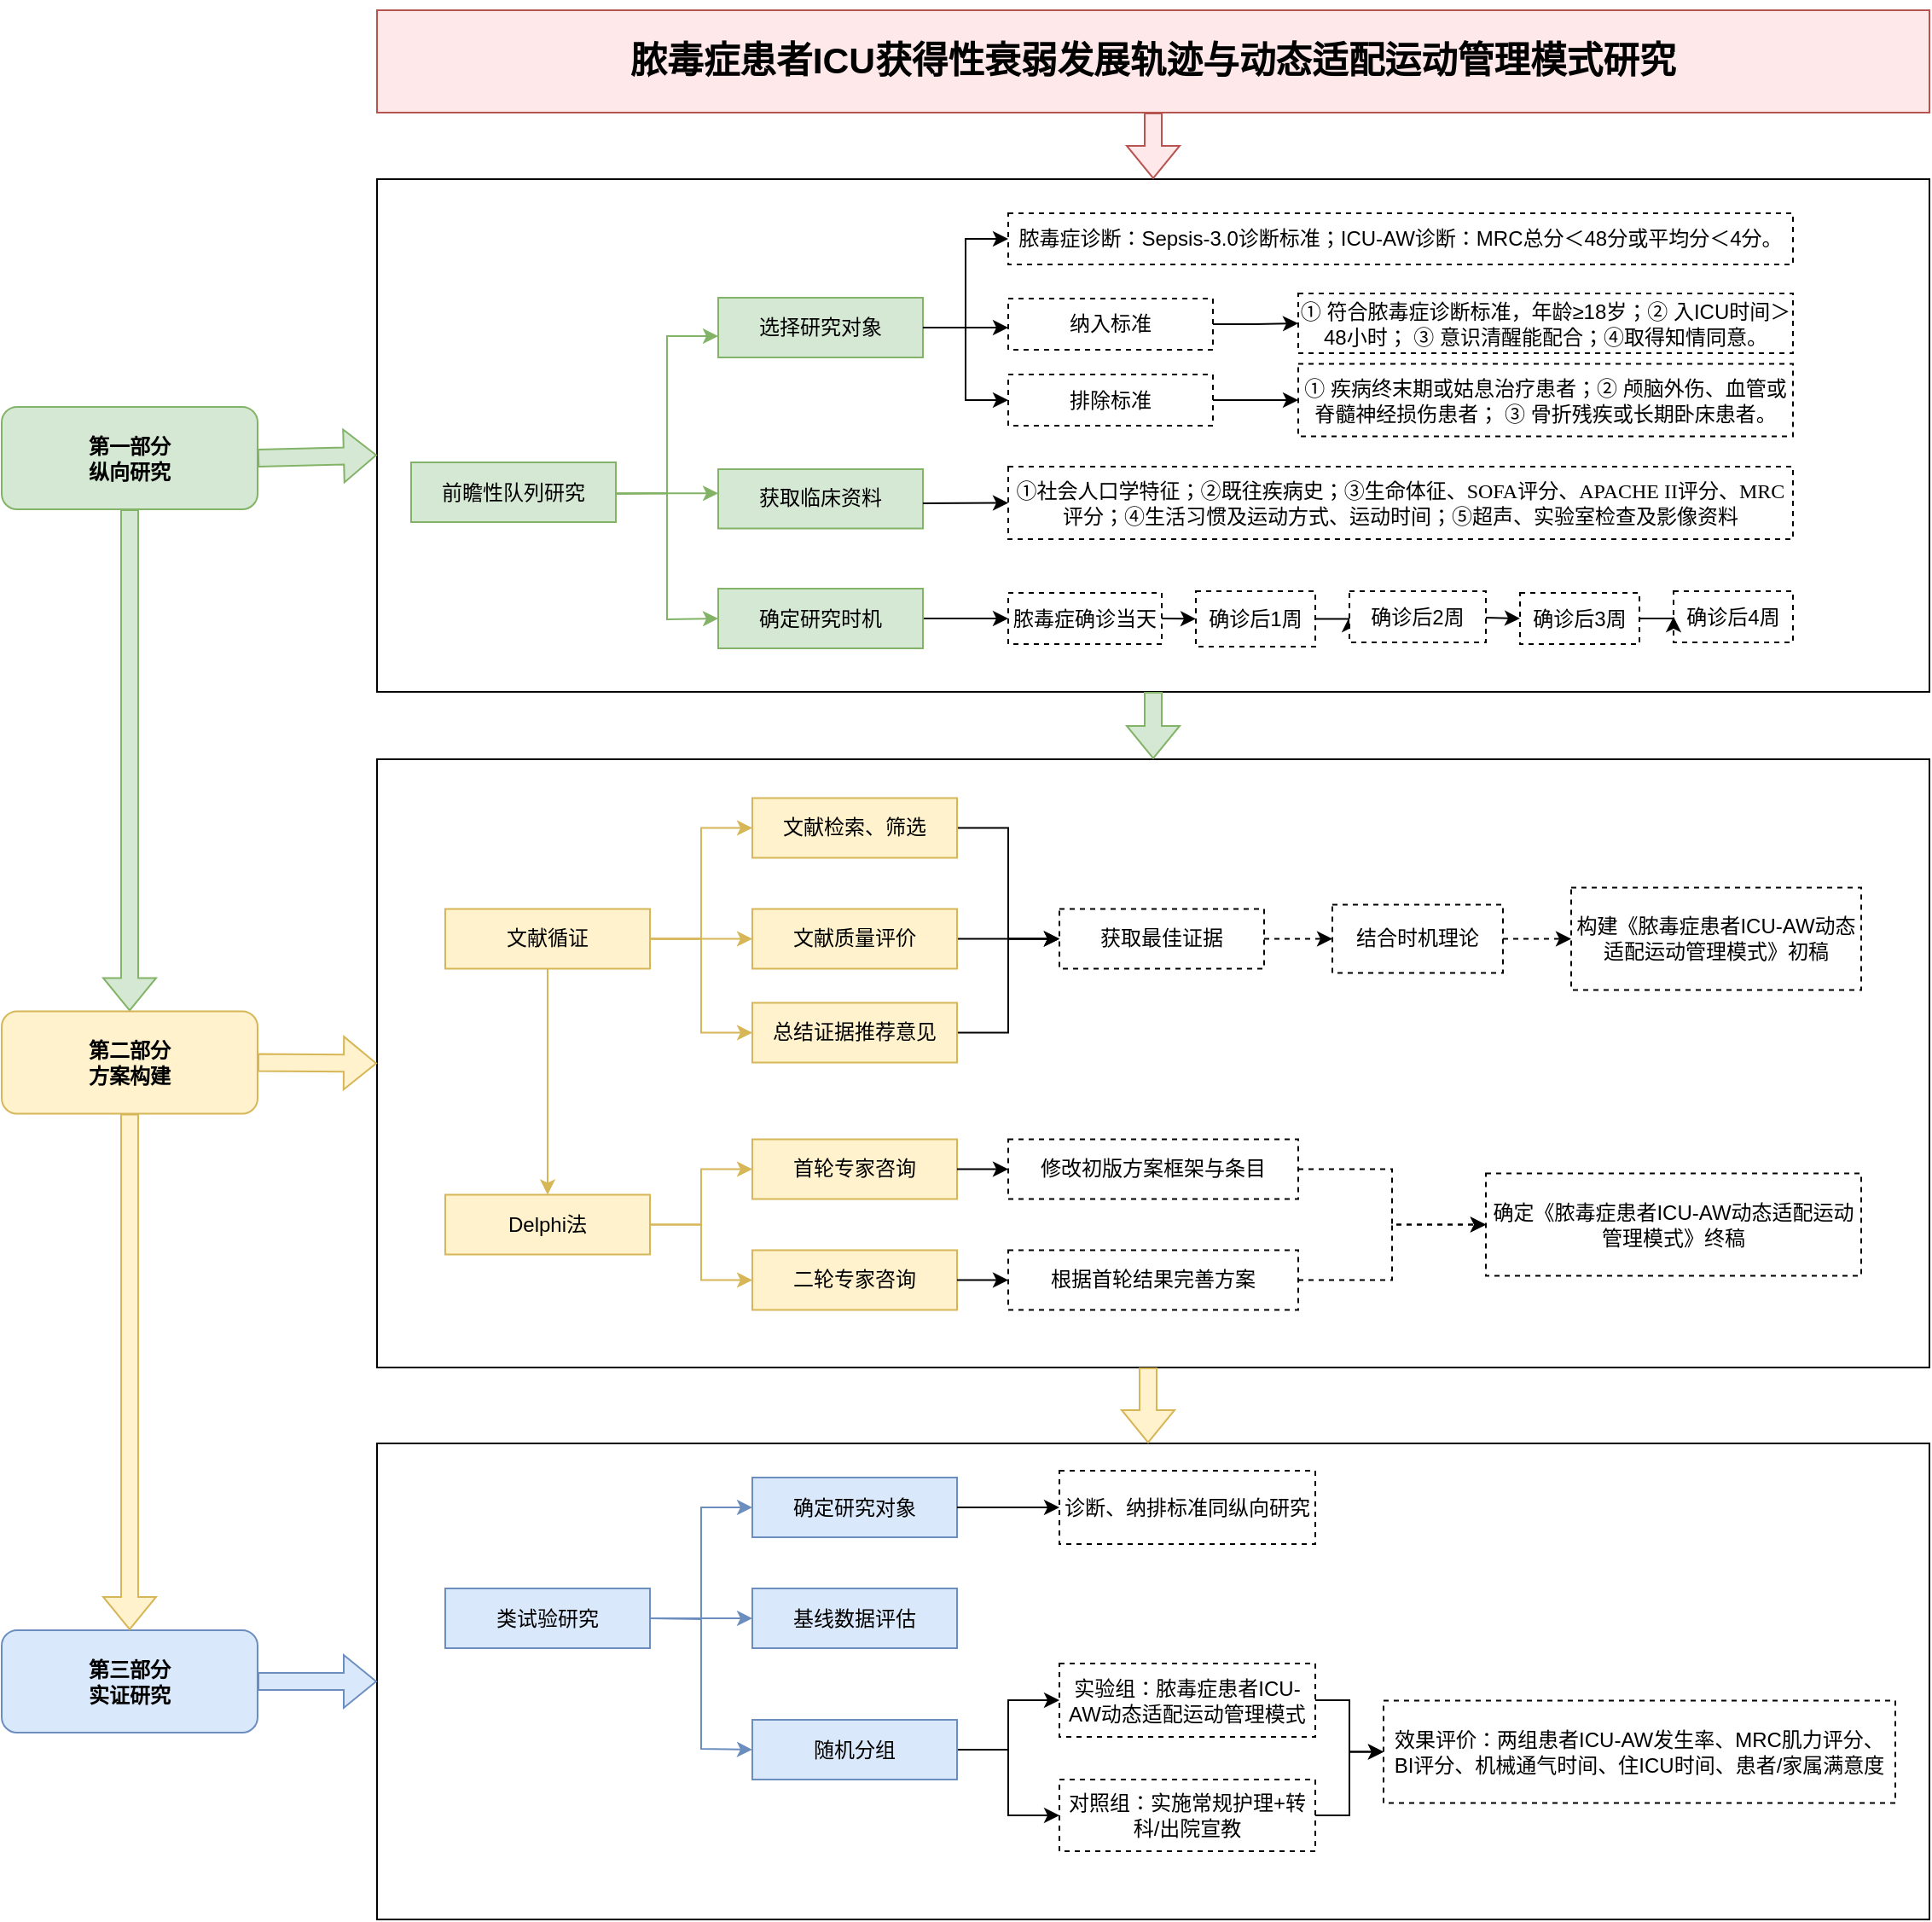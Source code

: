 <mxfile version="22.1.17" type="github">
  <diagram name="第 1 页" id="zslPpBOo_P6XogDbhWJ_">
    <mxGraphModel dx="1626" dy="830" grid="1" gridSize="10" guides="1" tooltips="1" connect="1" arrows="1" fold="1" page="1" pageScale="1" pageWidth="3300" pageHeight="4681" math="0" shadow="0">
      <root>
        <mxCell id="0" />
        <mxCell id="1" parent="0" />
        <mxCell id="ymYwd5ZLmvvjPEtG-dLQ-113" value="" style="rounded=0;whiteSpace=wrap;html=1;" parent="1" vertex="1">
          <mxGeometry x="580" y="861" width="910" height="279" as="geometry" />
        </mxCell>
        <mxCell id="ymYwd5ZLmvvjPEtG-dLQ-111" value="" style="rounded=0;whiteSpace=wrap;html=1;" parent="1" vertex="1">
          <mxGeometry x="580" y="460" width="910" height="356.5" as="geometry" />
        </mxCell>
        <mxCell id="sJCHcfk5sTZRHp9Zx4Ab-19" value="" style="edgeStyle=orthogonalEdgeStyle;rounded=0;orthogonalLoop=1;jettySize=auto;html=1;" edge="1" parent="1" source="ymYwd5ZLmvvjPEtG-dLQ-109" target="sJCHcfk5sTZRHp9Zx4Ab-1">
          <mxGeometry relative="1" as="geometry" />
        </mxCell>
        <mxCell id="ymYwd5ZLmvvjPEtG-dLQ-109" value="" style="rounded=0;whiteSpace=wrap;html=1;" parent="1" vertex="1">
          <mxGeometry x="580" y="120" width="910" height="300.5" as="geometry" />
        </mxCell>
        <mxCell id="ymYwd5ZLmvvjPEtG-dLQ-2" value="&lt;b&gt;第一部分&lt;/b&gt;&lt;div&gt;&lt;b&gt;纵向研究&lt;/b&gt;&lt;/div&gt;" style="rounded=1;whiteSpace=wrap;html=1;fillColor=#d5e8d4;strokeColor=#82b366;" parent="1" vertex="1">
          <mxGeometry x="360" y="253.5" width="150" height="60" as="geometry" />
        </mxCell>
        <mxCell id="ymYwd5ZLmvvjPEtG-dLQ-11" value="" style="edgeStyle=orthogonalEdgeStyle;rounded=0;orthogonalLoop=1;jettySize=auto;html=1;entryX=0;entryY=0.5;entryDx=0;entryDy=0;fillColor=#d5e8d4;strokeColor=#82b366;exitX=1;exitY=0.5;exitDx=0;exitDy=0;" parent="1" edge="1">
          <mxGeometry relative="1" as="geometry">
            <mxPoint x="720" y="304.25" as="sourcePoint" />
            <mxPoint x="780" y="212" as="targetPoint" />
            <Array as="points">
              <mxPoint x="750" y="304" />
              <mxPoint x="750" y="212" />
            </Array>
          </mxGeometry>
        </mxCell>
        <mxCell id="ymYwd5ZLmvvjPEtG-dLQ-12" value="" style="edgeStyle=orthogonalEdgeStyle;rounded=0;orthogonalLoop=1;jettySize=auto;html=1;entryX=0;entryY=0.5;entryDx=0;entryDy=0;fillColor=#d5e8d4;strokeColor=#82b366;" parent="1" edge="1">
          <mxGeometry relative="1" as="geometry">
            <mxPoint x="720" y="304.17" as="sourcePoint" />
            <mxPoint x="780" y="304.17" as="targetPoint" />
          </mxGeometry>
        </mxCell>
        <mxCell id="ymYwd5ZLmvvjPEtG-dLQ-5" value="前瞻性队列研究" style="rounded=0;whiteSpace=wrap;html=1;fillColor=#d5e8d4;strokeColor=#82b366;" parent="1" vertex="1">
          <mxGeometry x="600" y="286" width="120" height="35" as="geometry" />
        </mxCell>
        <mxCell id="ymYwd5ZLmvvjPEtG-dLQ-101" value="" style="edgeStyle=orthogonalEdgeStyle;rounded=0;orthogonalLoop=1;jettySize=auto;html=1;entryX=0;entryY=0.5;entryDx=0;entryDy=0;" parent="1" source="ymYwd5ZLmvvjPEtG-dLQ-6" target="ymYwd5ZLmvvjPEtG-dLQ-73" edge="1">
          <mxGeometry relative="1" as="geometry" />
        </mxCell>
        <mxCell id="ymYwd5ZLmvvjPEtG-dLQ-103" style="edgeStyle=orthogonalEdgeStyle;rounded=0;orthogonalLoop=1;jettySize=auto;html=1;entryX=0;entryY=0.5;entryDx=0;entryDy=0;" parent="1" source="ymYwd5ZLmvvjPEtG-dLQ-6" target="ymYwd5ZLmvvjPEtG-dLQ-79" edge="1">
          <mxGeometry relative="1" as="geometry" />
        </mxCell>
        <mxCell id="ymYwd5ZLmvvjPEtG-dLQ-6" value="选择研究对象" style="rounded=0;whiteSpace=wrap;html=1;fillColor=#d5e8d4;strokeColor=#82b366;" parent="1" vertex="1">
          <mxGeometry x="780" y="189.5" width="120" height="35" as="geometry" />
        </mxCell>
        <mxCell id="ymYwd5ZLmvvjPEtG-dLQ-10" value="获取临床资料" style="rounded=0;whiteSpace=wrap;html=1;fillColor=#d5e8d4;strokeColor=#82b366;" parent="1" vertex="1">
          <mxGeometry x="780" y="290" width="120" height="34.75" as="geometry" />
        </mxCell>
        <mxCell id="ymYwd5ZLmvvjPEtG-dLQ-104" value="" style="edgeStyle=orthogonalEdgeStyle;rounded=0;orthogonalLoop=1;jettySize=auto;html=1;" parent="1" source="ymYwd5ZLmvvjPEtG-dLQ-14" target="ymYwd5ZLmvvjPEtG-dLQ-85" edge="1">
          <mxGeometry relative="1" as="geometry" />
        </mxCell>
        <mxCell id="ymYwd5ZLmvvjPEtG-dLQ-14" value="确定研究时机" style="rounded=0;whiteSpace=wrap;html=1;fillColor=#d5e8d4;strokeColor=#82b366;" parent="1" vertex="1">
          <mxGeometry x="780" y="360" width="120" height="35" as="geometry" />
        </mxCell>
        <mxCell id="ymYwd5ZLmvvjPEtG-dLQ-15" value="" style="shape=flexArrow;endArrow=classic;html=1;rounded=0;exitX=0.5;exitY=1;exitDx=0;exitDy=0;entryX=0.5;entryY=0;entryDx=0;entryDy=0;fillColor=#d5e8d4;strokeColor=#82b366;" parent="1" source="ymYwd5ZLmvvjPEtG-dLQ-2" target="ymYwd5ZLmvvjPEtG-dLQ-16" edge="1">
          <mxGeometry width="50" height="50" relative="1" as="geometry">
            <mxPoint x="380" y="366" as="sourcePoint" />
            <mxPoint x="430" y="331" as="targetPoint" />
          </mxGeometry>
        </mxCell>
        <mxCell id="ymYwd5ZLmvvjPEtG-dLQ-16" value="&lt;b&gt;第二部分&lt;/b&gt;&lt;div&gt;&lt;b&gt;方案构建&lt;/b&gt;&lt;/div&gt;" style="rounded=1;whiteSpace=wrap;html=1;fillColor=#fff2cc;strokeColor=#d6b656;fillStyle=auto;" parent="1" vertex="1">
          <mxGeometry x="360" y="607.75" width="150" height="60" as="geometry" />
        </mxCell>
        <mxCell id="ymYwd5ZLmvvjPEtG-dLQ-17" value="" style="edgeStyle=orthogonalEdgeStyle;rounded=0;orthogonalLoop=1;jettySize=auto;html=1;entryX=0;entryY=0.5;entryDx=0;entryDy=0;fillColor=#fff2cc;strokeColor=#d6b656;" parent="1" source="ymYwd5ZLmvvjPEtG-dLQ-20" target="ymYwd5ZLmvvjPEtG-dLQ-21" edge="1">
          <mxGeometry relative="1" as="geometry" />
        </mxCell>
        <mxCell id="ymYwd5ZLmvvjPEtG-dLQ-18" value="" style="edgeStyle=orthogonalEdgeStyle;rounded=0;orthogonalLoop=1;jettySize=auto;html=1;entryX=0;entryY=0.5;entryDx=0;entryDy=0;fillColor=#fff2cc;strokeColor=#d6b656;" parent="1" source="ymYwd5ZLmvvjPEtG-dLQ-20" target="ymYwd5ZLmvvjPEtG-dLQ-22" edge="1">
          <mxGeometry relative="1" as="geometry" />
        </mxCell>
        <mxCell id="ymYwd5ZLmvvjPEtG-dLQ-19" value="" style="edgeStyle=orthogonalEdgeStyle;rounded=0;orthogonalLoop=1;jettySize=auto;html=1;entryX=0;entryY=0.5;entryDx=0;entryDy=0;fillColor=#fff2cc;strokeColor=#d6b656;" parent="1" source="ymYwd5ZLmvvjPEtG-dLQ-20" target="ymYwd5ZLmvvjPEtG-dLQ-23" edge="1">
          <mxGeometry relative="1" as="geometry" />
        </mxCell>
        <mxCell id="ymYwd5ZLmvvjPEtG-dLQ-20" value="文献循证" style="rounded=0;whiteSpace=wrap;html=1;fillColor=#fff2cc;strokeColor=#d6b656;" parent="1" vertex="1">
          <mxGeometry x="620" y="547.75" width="120" height="35" as="geometry" />
        </mxCell>
        <mxCell id="ymYwd5ZLmvvjPEtG-dLQ-60" style="edgeStyle=orthogonalEdgeStyle;rounded=0;orthogonalLoop=1;jettySize=auto;html=1;entryX=0;entryY=0.5;entryDx=0;entryDy=0;" parent="1" source="ymYwd5ZLmvvjPEtG-dLQ-21" target="ymYwd5ZLmvvjPEtG-dLQ-48" edge="1">
          <mxGeometry relative="1" as="geometry" />
        </mxCell>
        <mxCell id="ymYwd5ZLmvvjPEtG-dLQ-21" value="文献检索、筛选" style="rounded=0;whiteSpace=wrap;html=1;fillColor=#fff2cc;strokeColor=#d6b656;" parent="1" vertex="1">
          <mxGeometry x="800" y="482.75" width="120" height="35" as="geometry" />
        </mxCell>
        <mxCell id="ymYwd5ZLmvvjPEtG-dLQ-61" value="" style="edgeStyle=orthogonalEdgeStyle;rounded=0;orthogonalLoop=1;jettySize=auto;html=1;" parent="1" source="ymYwd5ZLmvvjPEtG-dLQ-22" target="ymYwd5ZLmvvjPEtG-dLQ-48" edge="1">
          <mxGeometry relative="1" as="geometry" />
        </mxCell>
        <mxCell id="ymYwd5ZLmvvjPEtG-dLQ-22" value="文献质量评价" style="rounded=0;whiteSpace=wrap;html=1;fillColor=#fff2cc;strokeColor=#d6b656;" parent="1" vertex="1">
          <mxGeometry x="800" y="547.75" width="120" height="35" as="geometry" />
        </mxCell>
        <mxCell id="ymYwd5ZLmvvjPEtG-dLQ-62" value="" style="edgeStyle=orthogonalEdgeStyle;rounded=0;orthogonalLoop=1;jettySize=auto;html=1;entryX=0;entryY=0.5;entryDx=0;entryDy=0;" parent="1" source="ymYwd5ZLmvvjPEtG-dLQ-23" target="ymYwd5ZLmvvjPEtG-dLQ-48" edge="1">
          <mxGeometry relative="1" as="geometry" />
        </mxCell>
        <mxCell id="ymYwd5ZLmvvjPEtG-dLQ-23" value="总结证据推荐意见" style="rounded=0;whiteSpace=wrap;html=1;fillColor=#fff2cc;strokeColor=#d6b656;" parent="1" vertex="1">
          <mxGeometry x="800" y="602.75" width="120" height="35" as="geometry" />
        </mxCell>
        <mxCell id="ymYwd5ZLmvvjPEtG-dLQ-24" value="" style="edgeStyle=orthogonalEdgeStyle;rounded=0;orthogonalLoop=1;jettySize=auto;html=1;entryX=0;entryY=0.5;entryDx=0;entryDy=0;fillColor=#fff2cc;strokeColor=#d6b656;" parent="1" source="ymYwd5ZLmvvjPEtG-dLQ-27" target="ymYwd5ZLmvvjPEtG-dLQ-28" edge="1">
          <mxGeometry relative="1" as="geometry" />
        </mxCell>
        <mxCell id="ymYwd5ZLmvvjPEtG-dLQ-25" value="" style="edgeStyle=orthogonalEdgeStyle;rounded=0;orthogonalLoop=1;jettySize=auto;html=1;entryX=0;entryY=0.5;entryDx=0;entryDy=0;fillColor=#fff2cc;strokeColor=#d6b656;" parent="1" source="ymYwd5ZLmvvjPEtG-dLQ-27" target="ymYwd5ZLmvvjPEtG-dLQ-29" edge="1">
          <mxGeometry relative="1" as="geometry" />
        </mxCell>
        <mxCell id="ymYwd5ZLmvvjPEtG-dLQ-27" value="Delphi法" style="rounded=0;whiteSpace=wrap;html=1;fillColor=#fff2cc;strokeColor=#d6b656;" parent="1" vertex="1">
          <mxGeometry x="620" y="715.25" width="120" height="35" as="geometry" />
        </mxCell>
        <mxCell id="ymYwd5ZLmvvjPEtG-dLQ-28" value="首轮专家咨询" style="rounded=0;whiteSpace=wrap;html=1;fillColor=#fff2cc;strokeColor=#d6b656;" parent="1" vertex="1">
          <mxGeometry x="800" y="682.75" width="120" height="35" as="geometry" />
        </mxCell>
        <mxCell id="ymYwd5ZLmvvjPEtG-dLQ-29" value="二轮专家咨询" style="rounded=0;whiteSpace=wrap;html=1;fillColor=#fff2cc;strokeColor=#d6b656;" parent="1" vertex="1">
          <mxGeometry x="800" y="747.75" width="120" height="35" as="geometry" />
        </mxCell>
        <mxCell id="ymYwd5ZLmvvjPEtG-dLQ-31" value="" style="endArrow=classic;html=1;rounded=0;exitX=0.5;exitY=1;exitDx=0;exitDy=0;entryX=0.5;entryY=0;entryDx=0;entryDy=0;fillColor=#fff2cc;strokeColor=#d6b656;" parent="1" source="ymYwd5ZLmvvjPEtG-dLQ-20" target="ymYwd5ZLmvvjPEtG-dLQ-27" edge="1">
          <mxGeometry width="50" height="50" relative="1" as="geometry">
            <mxPoint x="950" y="582.75" as="sourcePoint" />
            <mxPoint x="1000" y="532.75" as="targetPoint" />
          </mxGeometry>
        </mxCell>
        <mxCell id="ymYwd5ZLmvvjPEtG-dLQ-32" value="&lt;b&gt;第三部分&lt;/b&gt;&lt;div&gt;&lt;b&gt;实证研究&lt;/b&gt;&lt;/div&gt;" style="rounded=1;whiteSpace=wrap;html=1;fillColor=#dae8fc;strokeColor=#6c8ebf;" parent="1" vertex="1">
          <mxGeometry x="360" y="970.5" width="150" height="60" as="geometry" />
        </mxCell>
        <mxCell id="ymYwd5ZLmvvjPEtG-dLQ-33" value="" style="shape=flexArrow;endArrow=classic;html=1;rounded=0;exitX=0.5;exitY=1;exitDx=0;exitDy=0;entryX=0.5;entryY=0;entryDx=0;entryDy=0;fillColor=#fff2cc;strokeColor=#d6b656;" parent="1" source="ymYwd5ZLmvvjPEtG-dLQ-16" target="ymYwd5ZLmvvjPEtG-dLQ-32" edge="1">
          <mxGeometry width="50" height="50" relative="1" as="geometry">
            <mxPoint x="560" y="851" as="sourcePoint" />
            <mxPoint x="610" y="801" as="targetPoint" />
          </mxGeometry>
        </mxCell>
        <mxCell id="ymYwd5ZLmvvjPEtG-dLQ-34" value="" style="edgeStyle=orthogonalEdgeStyle;rounded=0;orthogonalLoop=1;jettySize=auto;html=1;entryX=0;entryY=0.5;entryDx=0;entryDy=0;fillColor=#dae8fc;strokeColor=#6c8ebf;" parent="1" source="ymYwd5ZLmvvjPEtG-dLQ-37" target="ymYwd5ZLmvvjPEtG-dLQ-38" edge="1">
          <mxGeometry relative="1" as="geometry" />
        </mxCell>
        <mxCell id="ymYwd5ZLmvvjPEtG-dLQ-35" value="" style="edgeStyle=orthogonalEdgeStyle;rounded=0;orthogonalLoop=1;jettySize=auto;html=1;entryX=0;entryY=0.5;entryDx=0;entryDy=0;fillColor=#dae8fc;strokeColor=#6c8ebf;" parent="1" edge="1">
          <mxGeometry relative="1" as="geometry">
            <mxPoint x="740" y="963.5" as="sourcePoint" />
            <mxPoint x="800" y="963.5" as="targetPoint" />
          </mxGeometry>
        </mxCell>
        <mxCell id="ymYwd5ZLmvvjPEtG-dLQ-37" value="类试验研究" style="rounded=0;whiteSpace=wrap;html=1;fillColor=#dae8fc;strokeColor=#6c8ebf;" parent="1" vertex="1">
          <mxGeometry x="620" y="946" width="120" height="35" as="geometry" />
        </mxCell>
        <mxCell id="ymYwd5ZLmvvjPEtG-dLQ-38" value="确定研究对象" style="rounded=0;whiteSpace=wrap;html=1;fillColor=#dae8fc;strokeColor=#6c8ebf;" parent="1" vertex="1">
          <mxGeometry x="800" y="881" width="120" height="35" as="geometry" />
        </mxCell>
        <mxCell id="ymYwd5ZLmvvjPEtG-dLQ-39" value="基线数据评估" style="rounded=0;whiteSpace=wrap;html=1;fillColor=#dae8fc;strokeColor=#6c8ebf;" parent="1" vertex="1">
          <mxGeometry x="800" y="946" width="120" height="35" as="geometry" />
        </mxCell>
        <mxCell id="ymYwd5ZLmvvjPEtG-dLQ-69" value="" style="edgeStyle=orthogonalEdgeStyle;rounded=0;orthogonalLoop=1;jettySize=auto;html=1;" parent="1" source="ymYwd5ZLmvvjPEtG-dLQ-40" target="ymYwd5ZLmvvjPEtG-dLQ-44" edge="1">
          <mxGeometry relative="1" as="geometry" />
        </mxCell>
        <mxCell id="ymYwd5ZLmvvjPEtG-dLQ-70" value="" style="edgeStyle=orthogonalEdgeStyle;rounded=0;orthogonalLoop=1;jettySize=auto;html=1;entryX=0;entryY=0.5;entryDx=0;entryDy=0;" parent="1" source="ymYwd5ZLmvvjPEtG-dLQ-40" target="ymYwd5ZLmvvjPEtG-dLQ-43" edge="1">
          <mxGeometry relative="1" as="geometry">
            <mxPoint x="1010" y="993" as="targetPoint" />
          </mxGeometry>
        </mxCell>
        <mxCell id="ymYwd5ZLmvvjPEtG-dLQ-40" value="随机分组" style="rounded=0;whiteSpace=wrap;html=1;fillColor=#dae8fc;strokeColor=#6c8ebf;" parent="1" vertex="1">
          <mxGeometry x="800" y="1023" width="120" height="35" as="geometry" />
        </mxCell>
        <mxCell id="ymYwd5ZLmvvjPEtG-dLQ-71" value="" style="edgeStyle=orthogonalEdgeStyle;rounded=0;orthogonalLoop=1;jettySize=auto;html=1;" parent="1" source="ymYwd5ZLmvvjPEtG-dLQ-43" target="ymYwd5ZLmvvjPEtG-dLQ-47" edge="1">
          <mxGeometry relative="1" as="geometry" />
        </mxCell>
        <mxCell id="ymYwd5ZLmvvjPEtG-dLQ-43" value="实验组：脓毒症患者ICU-AW动态适配运动管理模式" style="rounded=0;whiteSpace=wrap;html=1;dashed=1;" parent="1" vertex="1">
          <mxGeometry x="980" y="990" width="150" height="43" as="geometry" />
        </mxCell>
        <mxCell id="ymYwd5ZLmvvjPEtG-dLQ-72" value="" style="edgeStyle=orthogonalEdgeStyle;rounded=0;orthogonalLoop=1;jettySize=auto;html=1;" parent="1" source="ymYwd5ZLmvvjPEtG-dLQ-44" target="ymYwd5ZLmvvjPEtG-dLQ-47" edge="1">
          <mxGeometry relative="1" as="geometry" />
        </mxCell>
        <mxCell id="ymYwd5ZLmvvjPEtG-dLQ-44" value="对照组：实施常规护理+转科/出院宣教" style="rounded=0;whiteSpace=wrap;html=1;dashed=1;" parent="1" vertex="1">
          <mxGeometry x="980" y="1058" width="150" height="42" as="geometry" />
        </mxCell>
        <mxCell id="ymYwd5ZLmvvjPEtG-dLQ-47" value="效果评价：两组患者ICU-AW发生率、MRC肌力评分、BI评分、机械通气时间、住ICU时间、患者/家属满意度" style="rounded=0;whiteSpace=wrap;html=1;dashed=1;" parent="1" vertex="1">
          <mxGeometry x="1170" y="1011.75" width="300" height="60" as="geometry" />
        </mxCell>
        <mxCell id="ymYwd5ZLmvvjPEtG-dLQ-48" value="获取最佳证据" style="rounded=0;whiteSpace=wrap;html=1;dashed=1;" parent="1" vertex="1">
          <mxGeometry x="980" y="547.75" width="120" height="35" as="geometry" />
        </mxCell>
        <mxCell id="ymYwd5ZLmvvjPEtG-dLQ-49" value="构建《脓毒症患者ICU-AW动态适配运动管理模式》初稿" style="rounded=0;whiteSpace=wrap;html=1;dashed=1;" parent="1" vertex="1">
          <mxGeometry x="1280" y="535.25" width="170" height="60" as="geometry" />
        </mxCell>
        <mxCell id="ymYwd5ZLmvvjPEtG-dLQ-58" value="" style="edgeStyle=orthogonalEdgeStyle;rounded=0;orthogonalLoop=1;jettySize=auto;html=1;dashed=1;" parent="1" source="ymYwd5ZLmvvjPEtG-dLQ-50" target="ymYwd5ZLmvvjPEtG-dLQ-52" edge="1">
          <mxGeometry relative="1" as="geometry" />
        </mxCell>
        <mxCell id="ymYwd5ZLmvvjPEtG-dLQ-50" value="修改初版方案框架与条目" style="rounded=0;whiteSpace=wrap;html=1;dashed=1;" parent="1" vertex="1">
          <mxGeometry x="950" y="682.75" width="170" height="35" as="geometry" />
        </mxCell>
        <mxCell id="ymYwd5ZLmvvjPEtG-dLQ-59" value="" style="edgeStyle=orthogonalEdgeStyle;rounded=0;orthogonalLoop=1;jettySize=auto;html=1;dashed=1;" parent="1" source="ymYwd5ZLmvvjPEtG-dLQ-51" target="ymYwd5ZLmvvjPEtG-dLQ-52" edge="1">
          <mxGeometry relative="1" as="geometry" />
        </mxCell>
        <mxCell id="ymYwd5ZLmvvjPEtG-dLQ-51" value="根据首轮结果完善方案" style="rounded=0;whiteSpace=wrap;html=1;dashed=1;" parent="1" vertex="1">
          <mxGeometry x="950" y="747.75" width="170" height="35" as="geometry" />
        </mxCell>
        <mxCell id="ymYwd5ZLmvvjPEtG-dLQ-52" value="确定《脓毒症患者ICU-AW动态适配运动管理模式》终稿" style="rounded=0;whiteSpace=wrap;html=1;dashed=1;" parent="1" vertex="1">
          <mxGeometry x="1230" y="702.75" width="220" height="60" as="geometry" />
        </mxCell>
        <mxCell id="ymYwd5ZLmvvjPEtG-dLQ-54" value="" style="endArrow=classic;html=1;rounded=0;exitX=1;exitY=0.5;exitDx=0;exitDy=0;" parent="1" source="ymYwd5ZLmvvjPEtG-dLQ-28" target="ymYwd5ZLmvvjPEtG-dLQ-50" edge="1">
          <mxGeometry width="50" height="50" relative="1" as="geometry">
            <mxPoint x="1010" y="882.75" as="sourcePoint" />
            <mxPoint x="1060" y="832.75" as="targetPoint" />
          </mxGeometry>
        </mxCell>
        <mxCell id="ymYwd5ZLmvvjPEtG-dLQ-55" value="" style="endArrow=classic;html=1;rounded=0;exitX=1;exitY=0.5;exitDx=0;exitDy=0;entryX=0;entryY=0.5;entryDx=0;entryDy=0;" parent="1" source="ymYwd5ZLmvvjPEtG-dLQ-29" target="ymYwd5ZLmvvjPEtG-dLQ-51" edge="1">
          <mxGeometry width="50" height="50" relative="1" as="geometry">
            <mxPoint x="930" y="710.75" as="sourcePoint" />
            <mxPoint x="960" y="710.75" as="targetPoint" />
          </mxGeometry>
        </mxCell>
        <mxCell id="ymYwd5ZLmvvjPEtG-dLQ-73" value="脓毒症诊断：Sepsis-3.0诊断标准；ICU-AW诊断：MRC总分＜48分或平均分＜4分。" style="rounded=0;whiteSpace=wrap;html=1;dashed=1;" parent="1" vertex="1">
          <mxGeometry x="950" y="140" width="460" height="30" as="geometry" />
        </mxCell>
        <mxCell id="ymYwd5ZLmvvjPEtG-dLQ-82" value="" style="edgeStyle=orthogonalEdgeStyle;rounded=0;orthogonalLoop=1;jettySize=auto;html=1;" parent="1" source="ymYwd5ZLmvvjPEtG-dLQ-76" target="ymYwd5ZLmvvjPEtG-dLQ-80" edge="1">
          <mxGeometry relative="1" as="geometry" />
        </mxCell>
        <mxCell id="ymYwd5ZLmvvjPEtG-dLQ-76" value="纳入标准" style="rounded=0;whiteSpace=wrap;html=1;dashed=1;" parent="1" vertex="1">
          <mxGeometry x="950" y="190" width="120" height="30" as="geometry" />
        </mxCell>
        <mxCell id="ymYwd5ZLmvvjPEtG-dLQ-84" value="" style="edgeStyle=orthogonalEdgeStyle;rounded=0;orthogonalLoop=1;jettySize=auto;html=1;" parent="1" source="ymYwd5ZLmvvjPEtG-dLQ-79" target="ymYwd5ZLmvvjPEtG-dLQ-83" edge="1">
          <mxGeometry relative="1" as="geometry" />
        </mxCell>
        <mxCell id="ymYwd5ZLmvvjPEtG-dLQ-79" value="排除标准" style="rounded=0;whiteSpace=wrap;html=1;dashed=1;" parent="1" vertex="1">
          <mxGeometry x="950" y="234.5" width="120" height="30" as="geometry" />
        </mxCell>
        <mxCell id="ymYwd5ZLmvvjPEtG-dLQ-80" value="① 符合脓毒症诊断标准，年龄≥18岁；② 入ICU时间＞48小时； ③ 意识清醒能配合；④取得知情同意。" style="rounded=0;whiteSpace=wrap;html=1;dashed=1;" parent="1" vertex="1">
          <mxGeometry x="1120" y="187" width="290" height="35" as="geometry" />
        </mxCell>
        <mxCell id="ymYwd5ZLmvvjPEtG-dLQ-83" value="① 疾病终末期或姑息治疗患者；② 颅脑外伤、血管或脊髓神经损伤患者； ③ 骨折残疾或长期卧床患者。" style="rounded=0;whiteSpace=wrap;html=1;dashed=1;" parent="1" vertex="1">
          <mxGeometry x="1120" y="228.25" width="290" height="42.5" as="geometry" />
        </mxCell>
        <mxCell id="ymYwd5ZLmvvjPEtG-dLQ-85" value="脓毒症确诊当天" style="rounded=0;whiteSpace=wrap;html=1;dashed=1;" parent="1" vertex="1">
          <mxGeometry x="950" y="362.5" width="90" height="30" as="geometry" />
        </mxCell>
        <mxCell id="ymYwd5ZLmvvjPEtG-dLQ-106" value="" style="edgeStyle=orthogonalEdgeStyle;rounded=0;orthogonalLoop=1;jettySize=auto;html=1;" parent="1" source="ymYwd5ZLmvvjPEtG-dLQ-92" target="ymYwd5ZLmvvjPEtG-dLQ-98" edge="1">
          <mxGeometry relative="1" as="geometry" />
        </mxCell>
        <mxCell id="ymYwd5ZLmvvjPEtG-dLQ-92" value="确诊后1周" style="rounded=0;whiteSpace=wrap;html=1;dashed=1;" parent="1" vertex="1">
          <mxGeometry x="1060" y="361.5" width="70" height="32.5" as="geometry" />
        </mxCell>
        <mxCell id="ymYwd5ZLmvvjPEtG-dLQ-98" value="确诊后2周" style="rounded=0;whiteSpace=wrap;html=1;dashed=1;" parent="1" vertex="1">
          <mxGeometry x="1150" y="361.5" width="80" height="30" as="geometry" />
        </mxCell>
        <mxCell id="ymYwd5ZLmvvjPEtG-dLQ-100" value="确诊后4周" style="rounded=0;whiteSpace=wrap;html=1;dashed=1;" parent="1" vertex="1">
          <mxGeometry x="1340" y="361.5" width="70" height="30" as="geometry" />
        </mxCell>
        <mxCell id="ymYwd5ZLmvvjPEtG-dLQ-110" value="" style="shape=flexArrow;endArrow=classic;html=1;rounded=0;exitX=1;exitY=0.5;exitDx=0;exitDy=0;fillColor=#d5e8d4;strokeColor=#82b366;" parent="1" source="ymYwd5ZLmvvjPEtG-dLQ-2" target="ymYwd5ZLmvvjPEtG-dLQ-109" edge="1">
          <mxGeometry width="50" height="50" relative="1" as="geometry">
            <mxPoint x="540" y="481" as="sourcePoint" />
            <mxPoint x="590" y="431" as="targetPoint" />
          </mxGeometry>
        </mxCell>
        <mxCell id="ymYwd5ZLmvvjPEtG-dLQ-112" value="" style="shape=flexArrow;endArrow=classic;html=1;rounded=0;exitX=1;exitY=0.5;exitDx=0;exitDy=0;entryX=0;entryY=0.5;entryDx=0;entryDy=0;fillColor=#fff2cc;strokeColor=#d6b656;" parent="1" source="ymYwd5ZLmvvjPEtG-dLQ-16" target="ymYwd5ZLmvvjPEtG-dLQ-111" edge="1">
          <mxGeometry width="50" height="50" relative="1" as="geometry">
            <mxPoint x="280" y="781" as="sourcePoint" />
            <mxPoint x="330" y="731" as="targetPoint" />
          </mxGeometry>
        </mxCell>
        <mxCell id="ymYwd5ZLmvvjPEtG-dLQ-114" value="" style="shape=flexArrow;endArrow=classic;html=1;rounded=0;exitX=1;exitY=0.5;exitDx=0;exitDy=0;entryX=0;entryY=0.5;entryDx=0;entryDy=0;fillColor=#dae8fc;strokeColor=#6c8ebf;" parent="1" source="ymYwd5ZLmvvjPEtG-dLQ-32" target="ymYwd5ZLmvvjPEtG-dLQ-113" edge="1">
          <mxGeometry width="50" height="50" relative="1" as="geometry">
            <mxPoint x="370" y="1161" as="sourcePoint" />
            <mxPoint x="420" y="1111" as="targetPoint" />
          </mxGeometry>
        </mxCell>
        <mxCell id="ymYwd5ZLmvvjPEtG-dLQ-115" value="" style="shape=flexArrow;endArrow=classic;html=1;rounded=0;exitX=0.5;exitY=1;exitDx=0;exitDy=0;entryX=0.5;entryY=0;entryDx=0;entryDy=0;fillColor=#d5e8d4;strokeColor=#82b366;" parent="1" source="ymYwd5ZLmvvjPEtG-dLQ-109" target="ymYwd5ZLmvvjPEtG-dLQ-111" edge="1">
          <mxGeometry width="50" height="50" relative="1" as="geometry">
            <mxPoint x="320" y="471" as="sourcePoint" />
            <mxPoint x="370" y="421" as="targetPoint" />
          </mxGeometry>
        </mxCell>
        <mxCell id="ymYwd5ZLmvvjPEtG-dLQ-116" value="" style="shape=flexArrow;endArrow=classic;html=1;rounded=0;exitX=0.5;exitY=1;exitDx=0;exitDy=0;fillColor=#fff2cc;strokeColor=#d6b656;" parent="1" edge="1">
          <mxGeometry width="50" height="50" relative="1" as="geometry">
            <mxPoint x="1032" y="816.5" as="sourcePoint" />
            <mxPoint x="1032" y="861" as="targetPoint" />
          </mxGeometry>
        </mxCell>
        <mxCell id="sJCHcfk5sTZRHp9Zx4Ab-1" value="&lt;h2 style=&quot;margin-top: 13pt; margin-bottom: 13pt; break-after: avoid; line-height: 36.693px; font-family: Arial; font-size: 16pt;&quot; align=&quot;center&quot;&gt;&lt;b&gt;&lt;font face=&quot;仿宋&quot;&gt;脓毒症患者&lt;/font&gt;ICU&lt;font face=&quot;仿宋&quot;&gt;获得性衰弱发展轨迹与动态适配运动管理模式&lt;/font&gt;&lt;/b&gt;&lt;b&gt;&lt;span style=&quot;font-family: &amp;quot;Times New Roman Regular&amp;quot;; font-size: 16pt;&quot;&gt;&lt;font face=&quot;仿宋&quot;&gt;研究&lt;/font&gt;&lt;/span&gt;&lt;/b&gt;&lt;b&gt;&lt;span style=&quot;font-family: &amp;quot;Times New Roman Regular&amp;quot;; font-size: 16pt;&quot;&gt;&lt;/span&gt;&lt;/b&gt;&lt;/h2&gt;" style="rounded=0;whiteSpace=wrap;html=1;fillColor=#FFE8EA;strokeColor=#b85450;" vertex="1" parent="1">
          <mxGeometry x="580" y="21" width="910" height="60" as="geometry" />
        </mxCell>
        <mxCell id="sJCHcfk5sTZRHp9Zx4Ab-5" value="" style="shape=flexArrow;endArrow=classic;html=1;rounded=0;fillColor=#FFE8EA;strokeColor=#b85450;entryX=0.5;entryY=0;entryDx=0;entryDy=0;exitX=0.5;exitY=1;exitDx=0;exitDy=0;" edge="1" parent="1" source="sJCHcfk5sTZRHp9Zx4Ab-1">
          <mxGeometry width="50" height="50" relative="1" as="geometry">
            <mxPoint x="1040" y="90" as="sourcePoint" />
            <mxPoint x="1035" y="120" as="targetPoint" />
          </mxGeometry>
        </mxCell>
        <mxCell id="sJCHcfk5sTZRHp9Zx4Ab-7" value="①社会人口学特征；②&lt;font face=&quot;仿宋&quot;&gt;既往疾病史；③生命体征、SOFA评分、APACHE II评分、MRC评分；④生活习惯及运动方式、运动时间；⑤超声、实验室检查及影像资料&lt;/font&gt;" style="rounded=0;whiteSpace=wrap;html=1;dashed=1;" vertex="1" parent="1">
          <mxGeometry x="950" y="288.5" width="460" height="42.5" as="geometry" />
        </mxCell>
        <mxCell id="sJCHcfk5sTZRHp9Zx4Ab-10" value="" style="endArrow=classic;html=1;rounded=0;exitX=1;exitY=0.5;exitDx=0;exitDy=0;entryX=0;entryY=0.5;entryDx=0;entryDy=0;" edge="1" parent="1" source="ymYwd5ZLmvvjPEtG-dLQ-85" target="ymYwd5ZLmvvjPEtG-dLQ-92">
          <mxGeometry width="50" height="50" relative="1" as="geometry">
            <mxPoint x="1000" y="419" as="sourcePoint" />
            <mxPoint x="1050" y="369" as="targetPoint" />
          </mxGeometry>
        </mxCell>
        <mxCell id="sJCHcfk5sTZRHp9Zx4Ab-11" value="" style="edgeStyle=orthogonalEdgeStyle;rounded=0;orthogonalLoop=1;jettySize=auto;html=1;" edge="1" parent="1" source="sJCHcfk5sTZRHp9Zx4Ab-12">
          <mxGeometry relative="1" as="geometry">
            <mxPoint x="1340" y="376" as="targetPoint" />
          </mxGeometry>
        </mxCell>
        <mxCell id="sJCHcfk5sTZRHp9Zx4Ab-12" value="确诊后3周" style="rounded=0;whiteSpace=wrap;html=1;dashed=1;" vertex="1" parent="1">
          <mxGeometry x="1250" y="362.5" width="70" height="30" as="geometry" />
        </mxCell>
        <mxCell id="sJCHcfk5sTZRHp9Zx4Ab-15" value="" style="endArrow=classic;html=1;rounded=0;exitX=1;exitY=0.5;exitDx=0;exitDy=0;entryX=0;entryY=0.5;entryDx=0;entryDy=0;fillColor=#d5e8d4;strokeColor=#82b366;" edge="1" parent="1">
          <mxGeometry width="50" height="50" relative="1" as="geometry">
            <mxPoint x="720" y="304.5" as="sourcePoint" />
            <mxPoint x="780" y="377.5" as="targetPoint" />
            <Array as="points">
              <mxPoint x="750" y="304" />
              <mxPoint x="750" y="378" />
            </Array>
          </mxGeometry>
        </mxCell>
        <mxCell id="sJCHcfk5sTZRHp9Zx4Ab-17" value="" style="endArrow=classic;html=1;rounded=0;entryX=0;entryY=0.5;entryDx=0;entryDy=0;" edge="1" parent="1" target="sJCHcfk5sTZRHp9Zx4Ab-7">
          <mxGeometry width="50" height="50" relative="1" as="geometry">
            <mxPoint x="900" y="310" as="sourcePoint" />
            <mxPoint x="950" y="300" as="targetPoint" />
          </mxGeometry>
        </mxCell>
        <mxCell id="sJCHcfk5sTZRHp9Zx4Ab-21" style="edgeStyle=orthogonalEdgeStyle;rounded=0;orthogonalLoop=1;jettySize=auto;html=1;exitX=1;exitY=0.5;exitDx=0;exitDy=0;entryX=0;entryY=0.5;entryDx=0;entryDy=0;dashed=1;" edge="1" parent="1" source="sJCHcfk5sTZRHp9Zx4Ab-20" target="ymYwd5ZLmvvjPEtG-dLQ-49">
          <mxGeometry relative="1" as="geometry" />
        </mxCell>
        <mxCell id="sJCHcfk5sTZRHp9Zx4Ab-20" value="结合时机理论" style="rounded=0;whiteSpace=wrap;html=1;dashed=1;" vertex="1" parent="1">
          <mxGeometry x="1140" y="545.25" width="100" height="40" as="geometry" />
        </mxCell>
        <mxCell id="sJCHcfk5sTZRHp9Zx4Ab-22" value="" style="endArrow=classic;html=1;rounded=0;entryX=0;entryY=0.5;entryDx=0;entryDy=0;exitX=1;exitY=0.5;exitDx=0;exitDy=0;dashed=1;" edge="1" parent="1" source="ymYwd5ZLmvvjPEtG-dLQ-48" target="sJCHcfk5sTZRHp9Zx4Ab-20">
          <mxGeometry width="50" height="50" relative="1" as="geometry">
            <mxPoint x="840" y="630" as="sourcePoint" />
            <mxPoint x="890" y="580" as="targetPoint" />
          </mxGeometry>
        </mxCell>
        <mxCell id="sJCHcfk5sTZRHp9Zx4Ab-23" value="" style="endArrow=classic;html=1;rounded=0;entryX=0;entryY=0.5;entryDx=0;entryDy=0;" edge="1" parent="1">
          <mxGeometry width="50" height="50" relative="1" as="geometry">
            <mxPoint x="900" y="207" as="sourcePoint" />
            <mxPoint x="950.0" y="207" as="targetPoint" />
          </mxGeometry>
        </mxCell>
        <mxCell id="sJCHcfk5sTZRHp9Zx4Ab-24" value="诊断、纳排标准同纵向研究" style="rounded=0;whiteSpace=wrap;html=1;dashed=1;" vertex="1" parent="1">
          <mxGeometry x="980" y="877" width="150" height="43" as="geometry" />
        </mxCell>
        <mxCell id="sJCHcfk5sTZRHp9Zx4Ab-25" value="" style="endArrow=classic;html=1;rounded=0;exitX=1;exitY=0.5;exitDx=0;exitDy=0;entryX=0;entryY=0.5;entryDx=0;entryDy=0;" edge="1" parent="1" source="ymYwd5ZLmvvjPEtG-dLQ-38" target="sJCHcfk5sTZRHp9Zx4Ab-24">
          <mxGeometry width="50" height="50" relative="1" as="geometry">
            <mxPoint x="1030" y="1030" as="sourcePoint" />
            <mxPoint x="1080" y="980" as="targetPoint" />
          </mxGeometry>
        </mxCell>
        <mxCell id="sJCHcfk5sTZRHp9Zx4Ab-26" value="" style="endArrow=classic;html=1;rounded=0;exitX=1;exitY=0.5;exitDx=0;exitDy=0;entryX=0;entryY=0.5;entryDx=0;entryDy=0;fillColor=#dae8fc;strokeColor=#6c8ebf;" edge="1" parent="1" source="ymYwd5ZLmvvjPEtG-dLQ-37" target="ymYwd5ZLmvvjPEtG-dLQ-40">
          <mxGeometry width="50" height="50" relative="1" as="geometry">
            <mxPoint x="1030" y="940" as="sourcePoint" />
            <mxPoint x="1080" y="890" as="targetPoint" />
            <Array as="points">
              <mxPoint x="770" y="964" />
              <mxPoint x="770" y="1040" />
            </Array>
          </mxGeometry>
        </mxCell>
        <mxCell id="sJCHcfk5sTZRHp9Zx4Ab-32" value="" style="endArrow=classic;html=1;rounded=0;entryX=0;entryY=0.5;entryDx=0;entryDy=0;" edge="1" parent="1" target="sJCHcfk5sTZRHp9Zx4Ab-12">
          <mxGeometry width="50" height="50" relative="1" as="geometry">
            <mxPoint x="1230" y="377" as="sourcePoint" />
            <mxPoint x="970" y="340" as="targetPoint" />
          </mxGeometry>
        </mxCell>
      </root>
    </mxGraphModel>
  </diagram>
</mxfile>
